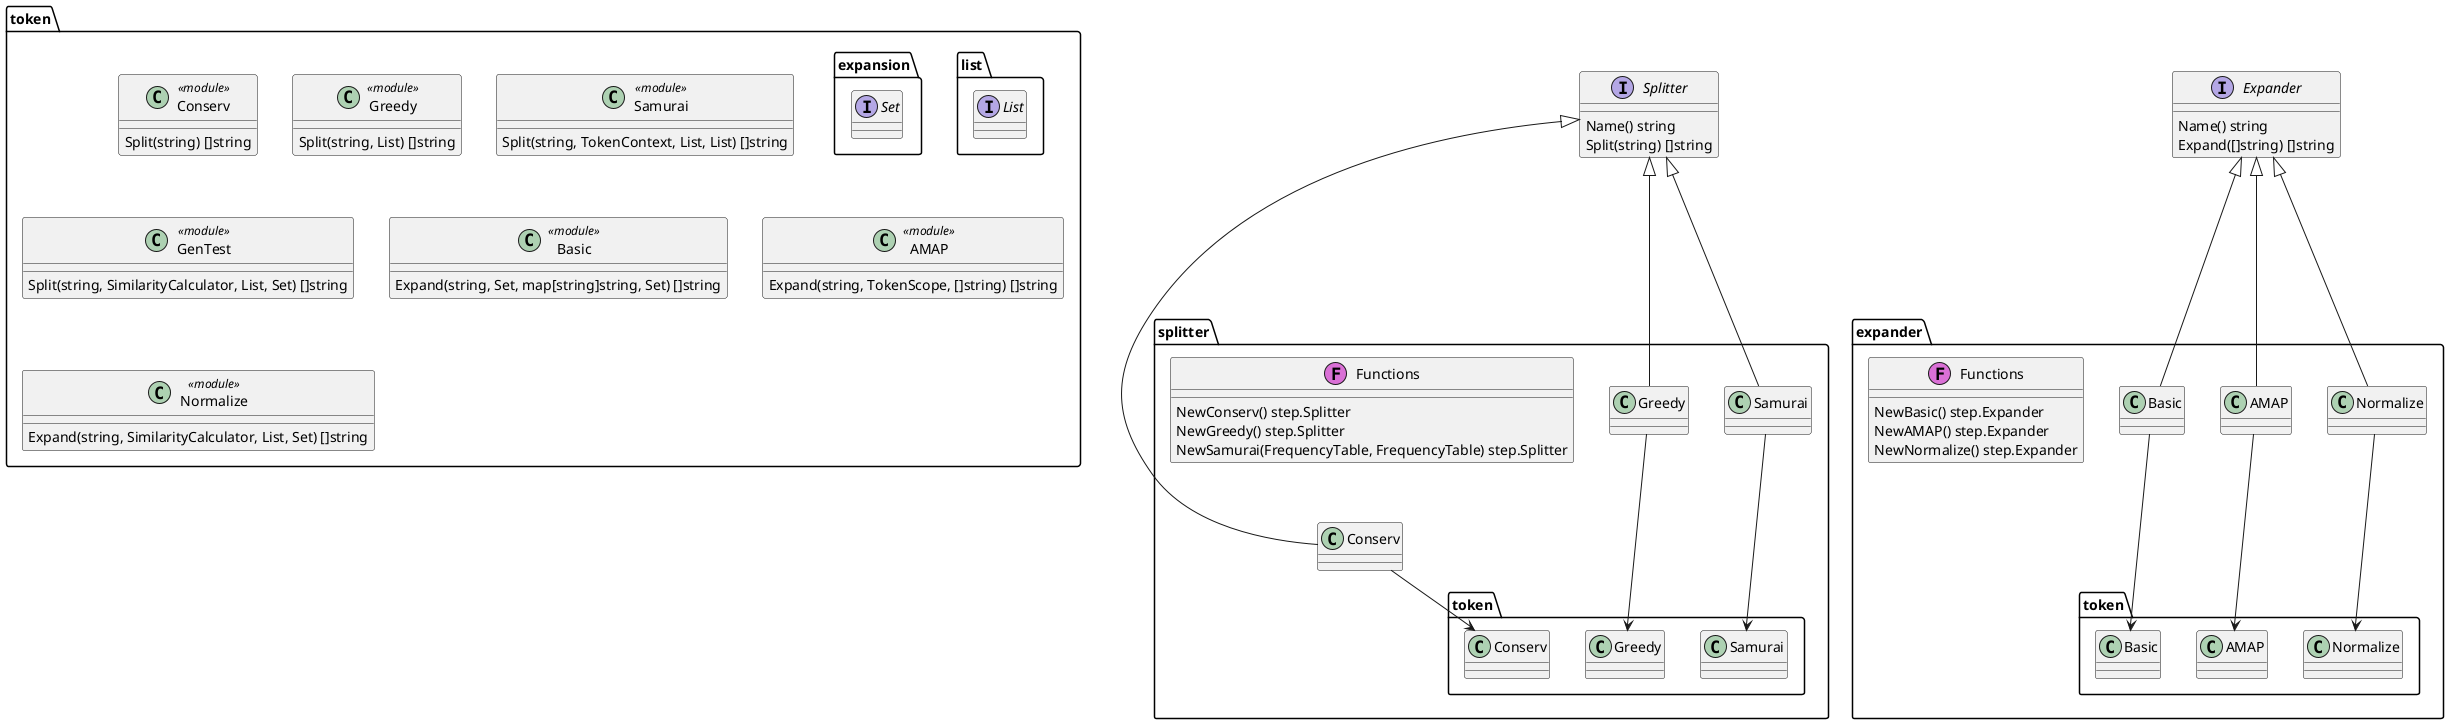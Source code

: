 @@startuml Pipeline Class Diagram

interface Splitter {
    Name() string
    Split(string) []string
}

package splitter {
    Splitter <|--- Conserv
    Splitter <|--- Greedy
    Splitter <|--- Samurai

    class splitter.Functions <<(F, orchid)>> {
        NewConserv() step.Splitter
        NewGreedy() step.Splitter
        NewSamurai(FrequencyTable, FrequencyTable) step.Splitter
    }

    class Conserv
    Conserv --> token.Conserv

    class Greedy
    Greedy ---> token.Greedy

    class Samurai
    Samurai ---> token.Samurai
}

interface Expander {
    Name() string
    Expand([]string) []string
}

package expander {
    Expander <|--- Basic
    Expander <|--- AMAP
    Expander <|--- Normalize

    class expander.Functions <<(F, orchid)>> {
        NewBasic() step.Expander
        NewAMAP() step.Expander
        NewNormalize() step.Expander
    }

    class Basic
    Basic ---> token.Basic

    class AMAP
    AMAP ---> token.AMAP

    class Normalize
    Normalize ---> token.Normalize
}

package token {
    class Conserv <<module>> {
        Split(string) []string
    }

    class Greedy <<module>> {
        Split(string, List) []string
    }

    class Samurai <<module>> {
        Split(string, TokenContext, List, List) []string
    }

    class GenTest <<module>> {
        Split(string, SimilarityCalculator, List, Set) []string
    }

    class Basic <<module>> {
        Expand(string, Set, map[string]string, Set) []string
    }

    class AMAP <<module>> {
        Expand(string, TokenScope, []string) []string
    }

    class Normalize <<module>> {
        Expand(string, SimilarityCalculator, List, Set) []string
    }
}

package token {
    package list {
        interface List {

        }
    }
    
    package expansion {
        interface Set {

        }
    }
}

@@enduml